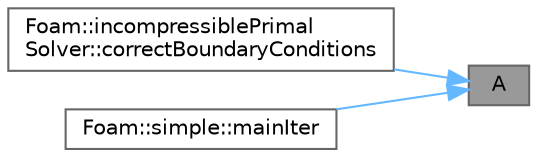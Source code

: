 digraph "A"
{
 // LATEX_PDF_SIZE
  bgcolor="transparent";
  edge [fontname=Helvetica,fontsize=10,labelfontname=Helvetica,labelfontsize=10];
  node [fontname=Helvetica,fontsize=10,shape=box,height=0.2,width=0.4];
  rankdir="RL";
  Node1 [id="Node000001",label="A",height=0.2,width=0.4,color="gray40", fillcolor="grey60", style="filled", fontcolor="black",tooltip=" "];
  Node1 -> Node2 [id="edge1_Node000001_Node000002",dir="back",color="steelblue1",style="solid",tooltip=" "];
  Node2 [id="Node000002",label="Foam::incompressiblePrimal\lSolver::correctBoundaryConditions",height=0.2,width=0.4,color="grey40", fillcolor="white", style="filled",URL="$classFoam_1_1incompressiblePrimalSolver.html#acaf6878ef900e593c4b20812f1b567d6",tooltip=" "];
  Node1 -> Node3 [id="edge2_Node000001_Node000003",dir="back",color="steelblue1",style="solid",tooltip=" "];
  Node3 [id="Node000003",label="Foam::simple::mainIter",height=0.2,width=0.4,color="grey40", fillcolor="white", style="filled",URL="$classFoam_1_1simple.html#a88e68d47b3d41e2f47b016da5c4e1881",tooltip=" "];
}
